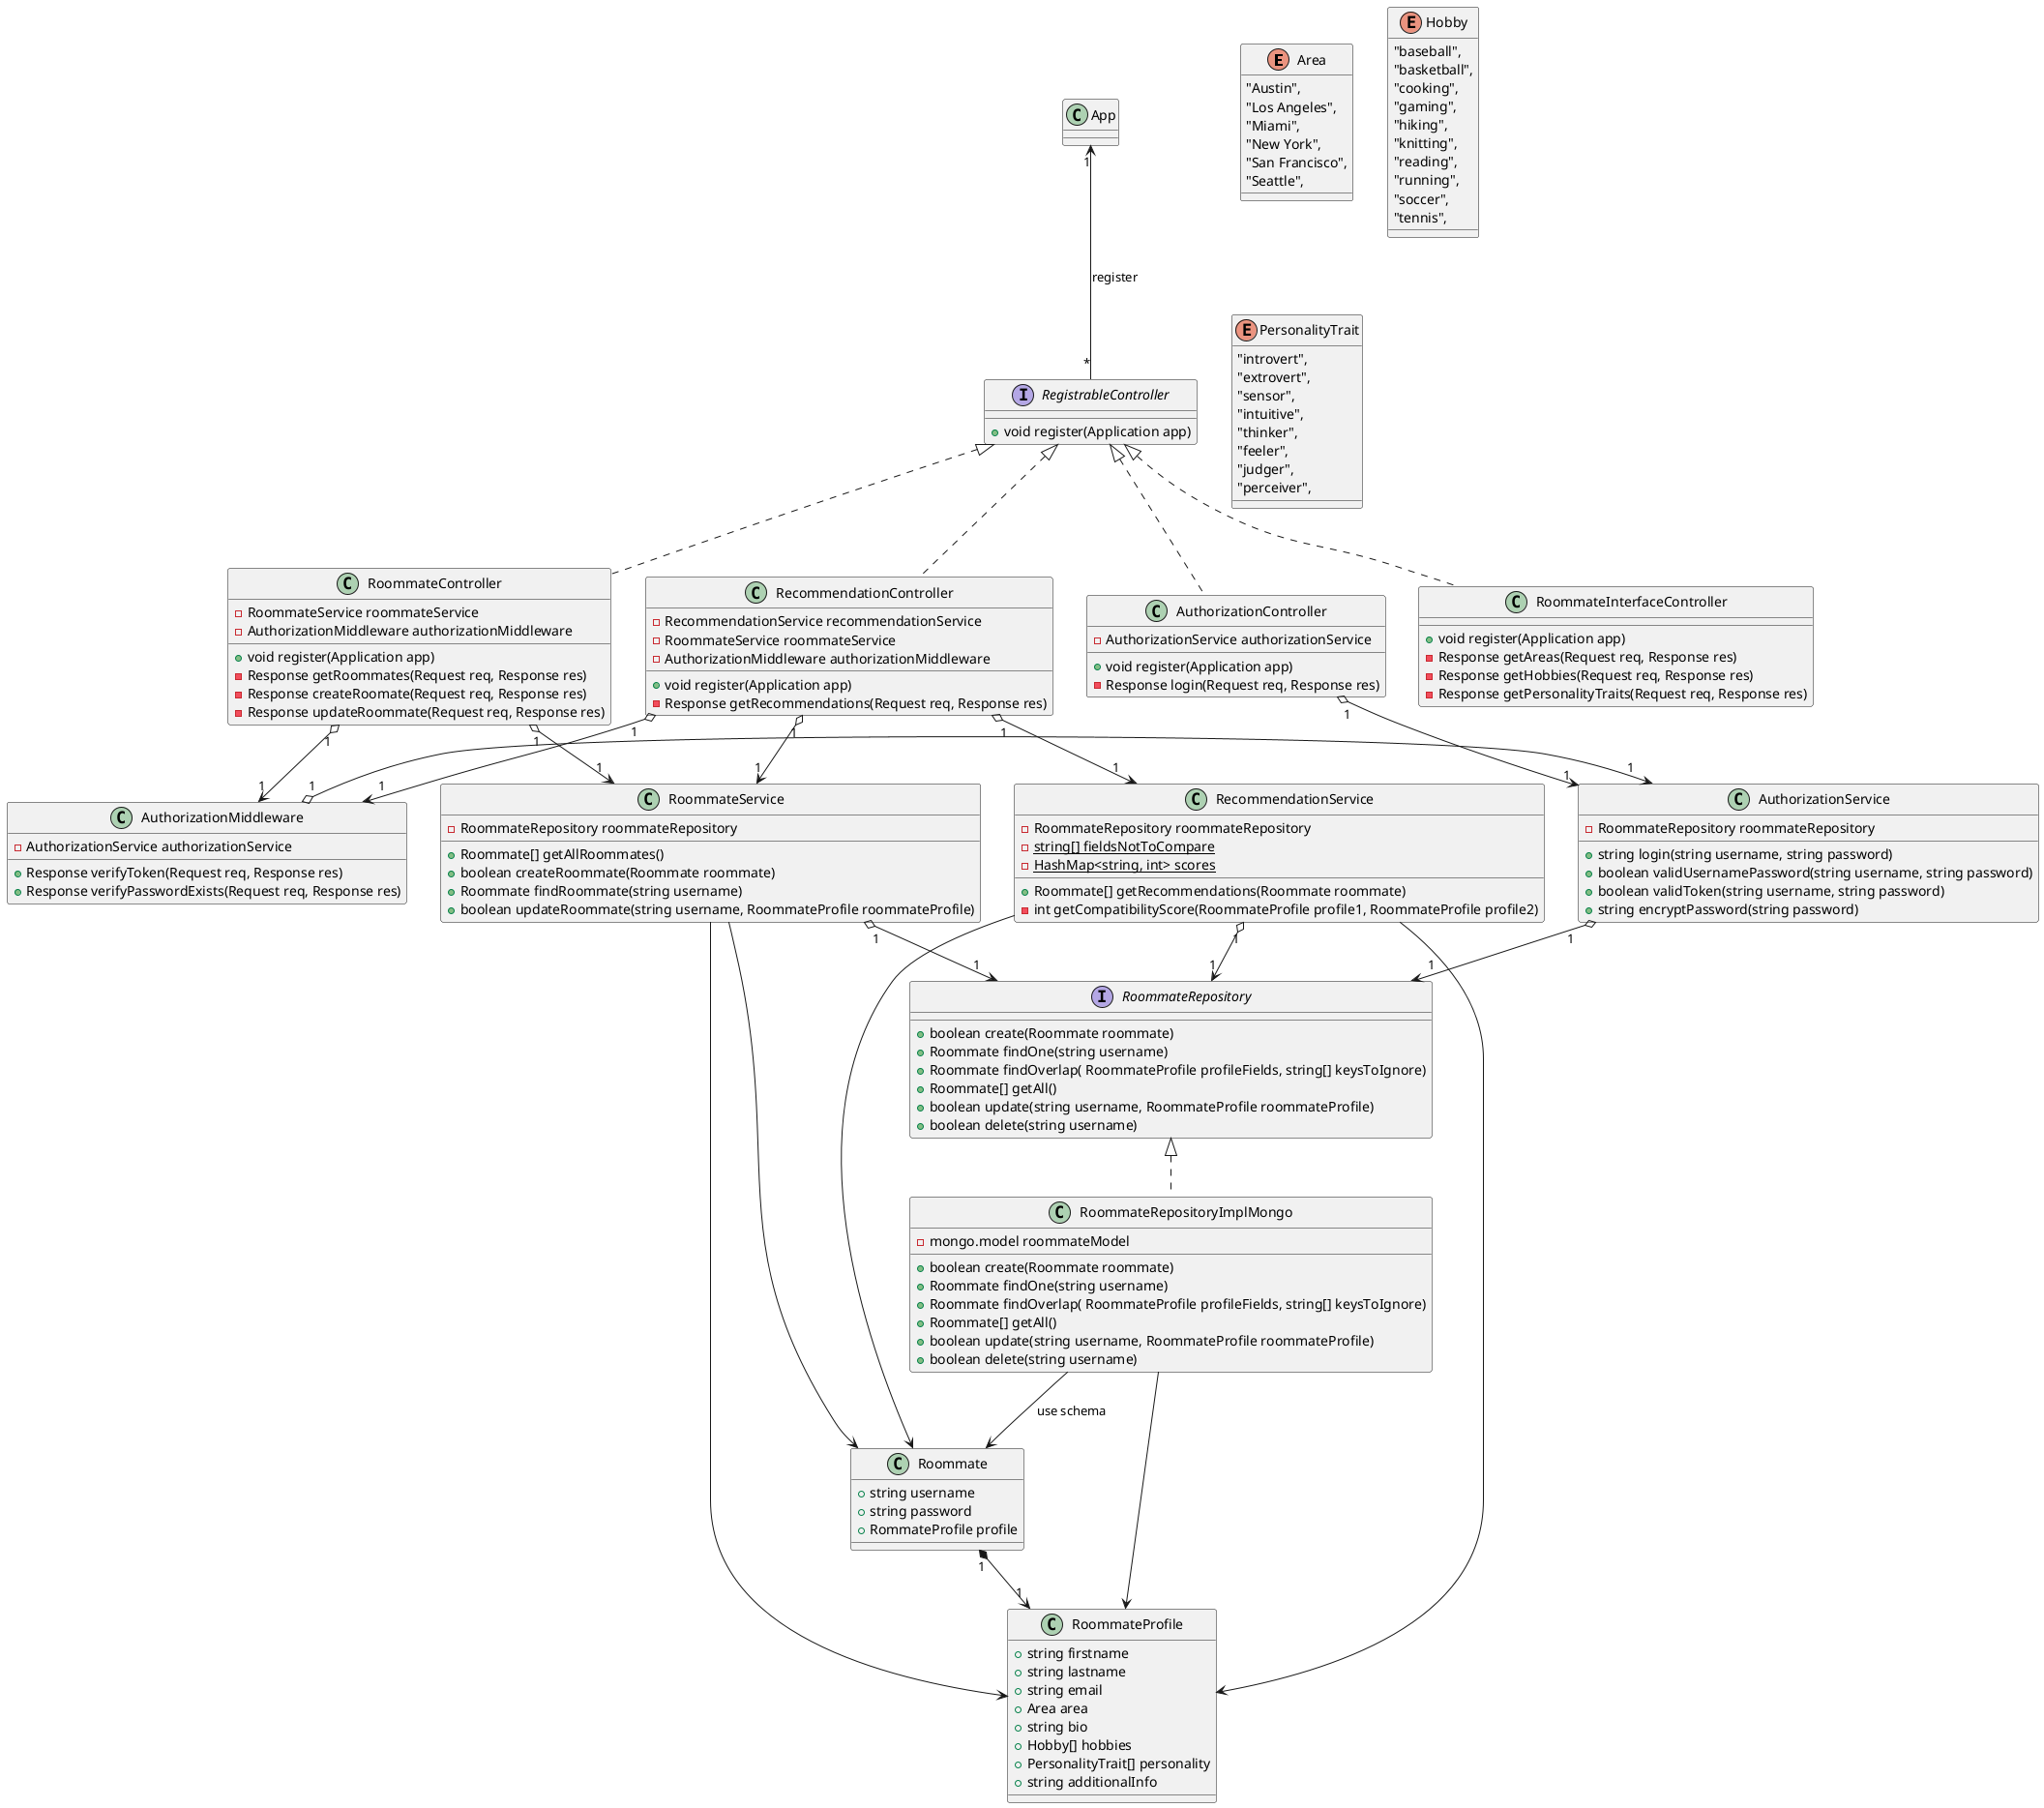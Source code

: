 @startuml
enum Area {
"Austin",
  "Los Angeles",
  "Miami",
  "New York",
  "San Francisco",
  "Seattle",
}

enum Hobby {
  "baseball",
  "basketball",
  "cooking",
  "gaming",
  "hiking",
  "knitting",
  "reading",
  "running",
  "soccer",
  "tennis",
}

enum PersonalityTrait {
  "introvert",
  "extrovert",
  "sensor",
  "intuitive",
  "thinker",
  "feeler",
  "judger",
  "perceiver",
}

class RoommateProfile {
  +string firstname
  +string lastname
  +string email
  +Area area
  +string bio
  +Hobby[] hobbies
  +PersonalityTrait[] personality
  +string additionalInfo
}

class Roommate {
  +string username
  +string password
  +RommateProfile profile
}

interface RoommateRepository {
  + boolean create(Roommate roommate)
  + Roommate findOne(string username)
  + Roommate findOverlap( RoommateProfile profileFields, string[] keysToIgnore)
  + Roommate[] getAll()
  + boolean update(string username, RoommateProfile roommateProfile)
  + boolean delete(string username)
}

class RoommateRepositoryImplMongo implements RoommateRepository {
  + boolean create(Roommate roommate)
  + Roommate findOne(string username)
  + Roommate findOverlap( RoommateProfile profileFields, string[] keysToIgnore)
  + Roommate[] getAll()
  + boolean update(string username, RoommateProfile roommateProfile)
  + boolean delete(string username)
  - mongo.model roommateModel
}

class RoommateService {
  - RoommateRepository roommateRepository
  + Roommate[] getAllRoommates()
  + boolean createRoommate(Roommate roommate)
  + Roommate findRoommate(string username)
  + boolean updateRoommate(string username, RoommateProfile roommateProfile)
}

class AuthorizationService {
  - RoommateRepository roommateRepository
  + string login(string username, string password)
  + boolean validUsernamePassword(string username, string password)
  + boolean validToken(string username, string password)
  + string encryptPassword(string password)
}

class RecommendationService {
  - RoommateRepository roommateRepository
  - {static} string[] fieldsNotToCompare
  - {static} HashMap<string, int> scores
  + Roommate[] getRecommendations(Roommate roommate)
  - int getCompatibilityScore(RoommateProfile profile1, RoommateProfile profile2)
}

interface RegistrableController {
  + void register(Application app)
}

class AuthorizationController implements RegistrableController {
  - AuthorizationService authorizationService
  + void register(Application app)
  - Response login(Request req, Response res)
}

class RecommendationController implements RegistrableController {
  - RecommendationService recommendationService
  - RoommateService roommateService
  - AuthorizationMiddleware authorizationMiddleware
  + void register(Application app)
  - Response getRecommendations(Request req, Response res)
}

class RoommateController implements RegistrableController {
  - RoommateService roommateService
  - AuthorizationMiddleware authorizationMiddleware
  + void register(Application app)
  - Response getRoommates(Request req, Response res)
  - Response createRoomate(Request req, Response res)
  - Response updateRoommate(Request req, Response res)
}

class RoommateInterfaceController implements RegistrableController {
  + void register(Application app)
  - Response getAreas(Request req, Response res)
  - Response getHobbies(Request req, Response res)
  - Response getPersonalityTraits(Request req, Response res)
}

class AuthorizationMiddleware {
  - AuthorizationService authorizationService
  + Response verifyToken(Request req, Response res)
  + Response verifyPasswordExists(Request req, Response res)
}

class App {}

Roommate "1" *--> "1" RoommateProfile

RoommateRepositoryImplMongo --> Roommate : use schema
RoommateRepositoryImplMongo --> RoommateProfile

RoommateService "1" o--> "1" RoommateRepository
RoommateService --> Roommate
RoommateService --> RoommateProfile

AuthorizationService "1" o--> "1" RoommateRepository

RecommendationService "1" o--> "1" RoommateRepository

RecommendationService --> Roommate
RecommendationService --> RoommateProfile

AuthorizationController "1" o--> "1" AuthorizationService

RecommendationController "1" o--> "1" RecommendationService
RecommendationController "1" o--> "1" RoommateService
RecommendationController "1" o--> "1" AuthorizationMiddleware

RoommateController "1" o--> "1" RoommateService
RoommateController "1" o--> "1" AuthorizationMiddleware

AuthorizationMiddleware "1" o-> "1" AuthorizationService

RegistrableController "*" -up-> "1" App : register

together {
  enum Area
  enum Hobby
  enum PersonalityTrait
}

together {
  class RecommendationController
  class AuthorizationController
  class RoommateController
  class RoommateInterfaceController
}

@enduml
